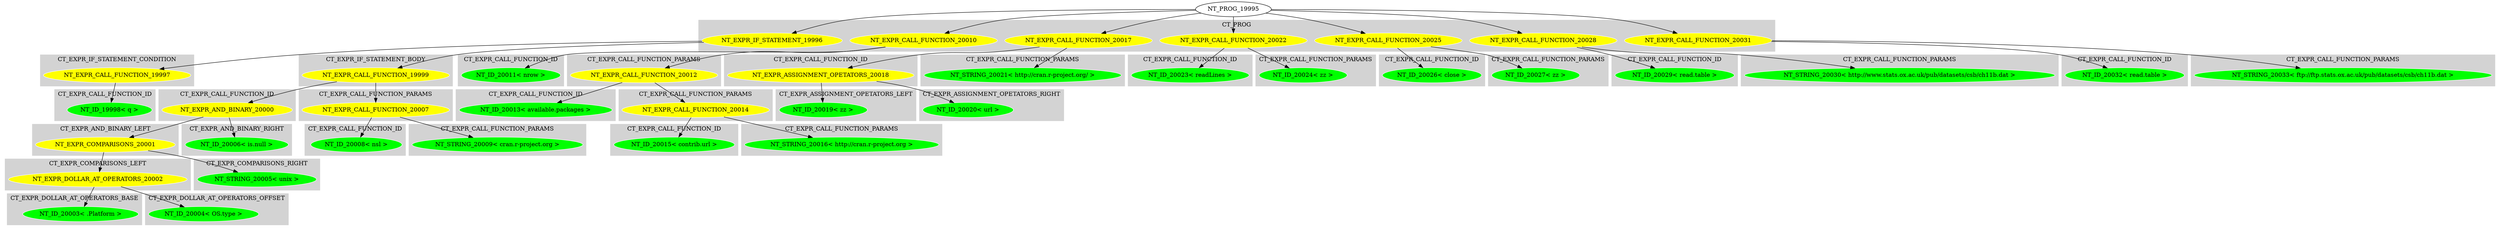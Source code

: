 digraph {

subgraph cluster0 {
 node [style=filled,color=white];
 style=filled;
 color=lightgrey;
 label = "CT_PROG";

"NT_EXPR_IF_STATEMENT_19996"
 [fillcolor = yellow]
"NT_EXPR_CALL_FUNCTION_20010"
 [fillcolor = yellow]
"NT_EXPR_CALL_FUNCTION_20017"
 [fillcolor = yellow]
"NT_EXPR_CALL_FUNCTION_20022"
 [fillcolor = yellow]
"NT_EXPR_CALL_FUNCTION_20025"
 [fillcolor = yellow]
"NT_EXPR_CALL_FUNCTION_20028"
 [fillcolor = yellow]
"NT_EXPR_CALL_FUNCTION_20031"
 [fillcolor = yellow]
}
"NT_PROG_19995"->"NT_EXPR_IF_STATEMENT_19996"
subgraph cluster1 {
 node [style=filled,color=white];
 style=filled;
 color=lightgrey;
 label = "CT_EXPR_IF_STATEMENT_CONDITION";

"NT_EXPR_CALL_FUNCTION_19997"
 [fillcolor = yellow]
}
subgraph cluster2 {
 node [style=filled,color=white];
 style=filled;
 color=lightgrey;
 label = "CT_EXPR_IF_STATEMENT_BODY";

"NT_EXPR_CALL_FUNCTION_19999"
 [fillcolor = yellow]
}
"NT_EXPR_IF_STATEMENT_19996"->"NT_EXPR_CALL_FUNCTION_19997"
subgraph cluster3 {
 node [style=filled,color=white];
 style=filled;
 color=lightgrey;
 label = "CT_EXPR_CALL_FUNCTION_ID";

"NT_ID_19998< q >"
 [fillcolor = green]
}
"NT_EXPR_CALL_FUNCTION_19997"->"NT_ID_19998< q >"
"NT_EXPR_IF_STATEMENT_19996"->"NT_EXPR_CALL_FUNCTION_19999"
subgraph cluster4 {
 node [style=filled,color=white];
 style=filled;
 color=lightgrey;
 label = "CT_EXPR_CALL_FUNCTION_ID";

"NT_EXPR_AND_BINARY_20000"
 [fillcolor = yellow]
}
subgraph cluster5 {
 node [style=filled,color=white];
 style=filled;
 color=lightgrey;
 label = "CT_EXPR_CALL_FUNCTION_PARAMS";

"NT_EXPR_CALL_FUNCTION_20007"
 [fillcolor = yellow]
}
"NT_EXPR_CALL_FUNCTION_19999"->"NT_EXPR_AND_BINARY_20000"
subgraph cluster6 {
 node [style=filled,color=white];
 style=filled;
 color=lightgrey;
 label = "CT_EXPR_AND_BINARY_LEFT";

"NT_EXPR_COMPARISONS_20001"
 [fillcolor = yellow]
}
subgraph cluster7 {
 node [style=filled,color=white];
 style=filled;
 color=lightgrey;
 label = "CT_EXPR_AND_BINARY_RIGHT";

"NT_ID_20006< is.null >"
 [fillcolor = green]
}
"NT_EXPR_AND_BINARY_20000"->"NT_EXPR_COMPARISONS_20001"
subgraph cluster8 {
 node [style=filled,color=white];
 style=filled;
 color=lightgrey;
 label = "CT_EXPR_COMPARISONS_LEFT";

"NT_EXPR_DOLLAR_AT_OPERATORS_20002"
 [fillcolor = yellow]
}
subgraph cluster9 {
 node [style=filled,color=white];
 style=filled;
 color=lightgrey;
 label = "CT_EXPR_COMPARISONS_RIGHT";

"NT_STRING_20005< unix >"
 [fillcolor = green]
}
"NT_EXPR_COMPARISONS_20001"->"NT_EXPR_DOLLAR_AT_OPERATORS_20002"
subgraph cluster10 {
 node [style=filled,color=white];
 style=filled;
 color=lightgrey;
 label = "CT_EXPR_DOLLAR_AT_OPERATORS_BASE";

"NT_ID_20003< .Platform >"
 [fillcolor = green]
}
subgraph cluster11 {
 node [style=filled,color=white];
 style=filled;
 color=lightgrey;
 label = "CT_EXPR_DOLLAR_AT_OPERATORS_OFFSET";

"NT_ID_20004< OS.type >"
 [fillcolor = green]
}
"NT_EXPR_DOLLAR_AT_OPERATORS_20002"->"NT_ID_20003< .Platform >"
"NT_EXPR_DOLLAR_AT_OPERATORS_20002"->"NT_ID_20004< OS.type >"
"NT_EXPR_COMPARISONS_20001"->"NT_STRING_20005< unix >"
"NT_EXPR_AND_BINARY_20000"->"NT_ID_20006< is.null >"
"NT_EXPR_CALL_FUNCTION_19999"->"NT_EXPR_CALL_FUNCTION_20007"
subgraph cluster12 {
 node [style=filled,color=white];
 style=filled;
 color=lightgrey;
 label = "CT_EXPR_CALL_FUNCTION_ID";

"NT_ID_20008< nsl >"
 [fillcolor = green]
}
subgraph cluster13 {
 node [style=filled,color=white];
 style=filled;
 color=lightgrey;
 label = "CT_EXPR_CALL_FUNCTION_PARAMS";

"NT_STRING_20009< cran.r-project.org >"
 [fillcolor = green]
}
"NT_EXPR_CALL_FUNCTION_20007"->"NT_ID_20008< nsl >"
"NT_EXPR_CALL_FUNCTION_20007"->"NT_STRING_20009< cran.r-project.org >"
"NT_PROG_19995"->"NT_EXPR_CALL_FUNCTION_20010"
subgraph cluster14 {
 node [style=filled,color=white];
 style=filled;
 color=lightgrey;
 label = "CT_EXPR_CALL_FUNCTION_ID";

"NT_ID_20011< nrow >"
 [fillcolor = green]
}
subgraph cluster15 {
 node [style=filled,color=white];
 style=filled;
 color=lightgrey;
 label = "CT_EXPR_CALL_FUNCTION_PARAMS";

"NT_EXPR_CALL_FUNCTION_20012"
 [fillcolor = yellow]
}
"NT_EXPR_CALL_FUNCTION_20010"->"NT_ID_20011< nrow >"
"NT_EXPR_CALL_FUNCTION_20010"->"NT_EXPR_CALL_FUNCTION_20012"
subgraph cluster16 {
 node [style=filled,color=white];
 style=filled;
 color=lightgrey;
 label = "CT_EXPR_CALL_FUNCTION_ID";

"NT_ID_20013< available.packages >"
 [fillcolor = green]
}
subgraph cluster17 {
 node [style=filled,color=white];
 style=filled;
 color=lightgrey;
 label = "CT_EXPR_CALL_FUNCTION_PARAMS";

"NT_EXPR_CALL_FUNCTION_20014"
 [fillcolor = yellow]
}
"NT_EXPR_CALL_FUNCTION_20012"->"NT_ID_20013< available.packages >"
"NT_EXPR_CALL_FUNCTION_20012"->"NT_EXPR_CALL_FUNCTION_20014"
subgraph cluster18 {
 node [style=filled,color=white];
 style=filled;
 color=lightgrey;
 label = "CT_EXPR_CALL_FUNCTION_ID";

"NT_ID_20015< contrib.url >"
 [fillcolor = green]
}
subgraph cluster19 {
 node [style=filled,color=white];
 style=filled;
 color=lightgrey;
 label = "CT_EXPR_CALL_FUNCTION_PARAMS";

"NT_STRING_20016< http://cran.r-project.org >"
 [fillcolor = green]
}
"NT_EXPR_CALL_FUNCTION_20014"->"NT_ID_20015< contrib.url >"
"NT_EXPR_CALL_FUNCTION_20014"->"NT_STRING_20016< http://cran.r-project.org >"
"NT_PROG_19995"->"NT_EXPR_CALL_FUNCTION_20017"
subgraph cluster20 {
 node [style=filled,color=white];
 style=filled;
 color=lightgrey;
 label = "CT_EXPR_CALL_FUNCTION_ID";

"NT_EXPR_ASSIGNMENT_OPETATORS_20018"
 [fillcolor = yellow]
}
subgraph cluster21 {
 node [style=filled,color=white];
 style=filled;
 color=lightgrey;
 label = "CT_EXPR_CALL_FUNCTION_PARAMS";

"NT_STRING_20021< http://cran.r-project.org/ >"
 [fillcolor = green]
}
"NT_EXPR_CALL_FUNCTION_20017"->"NT_EXPR_ASSIGNMENT_OPETATORS_20018"
subgraph cluster22 {
 node [style=filled,color=white];
 style=filled;
 color=lightgrey;
 label = "CT_EXPR_ASSIGNMENT_OPETATORS_LEFT";

"NT_ID_20019< zz >"
 [fillcolor = green]
}
subgraph cluster23 {
 node [style=filled,color=white];
 style=filled;
 color=lightgrey;
 label = "CT_EXPR_ASSIGNMENT_OPETATORS_RIGHT";

"NT_ID_20020< url >"
 [fillcolor = green]
}
"NT_EXPR_ASSIGNMENT_OPETATORS_20018"->"NT_ID_20019< zz >"
"NT_EXPR_ASSIGNMENT_OPETATORS_20018"->"NT_ID_20020< url >"
"NT_EXPR_CALL_FUNCTION_20017"->"NT_STRING_20021< http://cran.r-project.org/ >"
"NT_PROG_19995"->"NT_EXPR_CALL_FUNCTION_20022"
subgraph cluster24 {
 node [style=filled,color=white];
 style=filled;
 color=lightgrey;
 label = "CT_EXPR_CALL_FUNCTION_ID";

"NT_ID_20023< readLines >"
 [fillcolor = green]
}
subgraph cluster25 {
 node [style=filled,color=white];
 style=filled;
 color=lightgrey;
 label = "CT_EXPR_CALL_FUNCTION_PARAMS";

"NT_ID_20024< zz >"
 [fillcolor = green]
}
"NT_EXPR_CALL_FUNCTION_20022"->"NT_ID_20023< readLines >"
"NT_EXPR_CALL_FUNCTION_20022"->"NT_ID_20024< zz >"
"NT_PROG_19995"->"NT_EXPR_CALL_FUNCTION_20025"
subgraph cluster26 {
 node [style=filled,color=white];
 style=filled;
 color=lightgrey;
 label = "CT_EXPR_CALL_FUNCTION_ID";

"NT_ID_20026< close >"
 [fillcolor = green]
}
subgraph cluster27 {
 node [style=filled,color=white];
 style=filled;
 color=lightgrey;
 label = "CT_EXPR_CALL_FUNCTION_PARAMS";

"NT_ID_20027< zz >"
 [fillcolor = green]
}
"NT_EXPR_CALL_FUNCTION_20025"->"NT_ID_20026< close >"
"NT_EXPR_CALL_FUNCTION_20025"->"NT_ID_20027< zz >"
"NT_PROG_19995"->"NT_EXPR_CALL_FUNCTION_20028"
subgraph cluster28 {
 node [style=filled,color=white];
 style=filled;
 color=lightgrey;
 label = "CT_EXPR_CALL_FUNCTION_ID";

"NT_ID_20029< read.table >"
 [fillcolor = green]
}
subgraph cluster29 {
 node [style=filled,color=white];
 style=filled;
 color=lightgrey;
 label = "CT_EXPR_CALL_FUNCTION_PARAMS";

"NT_STRING_20030< http://www.stats.ox.ac.uk/pub/datasets/csb/ch11b.dat >"
 [fillcolor = green]
}
"NT_EXPR_CALL_FUNCTION_20028"->"NT_ID_20029< read.table >"
"NT_EXPR_CALL_FUNCTION_20028"->"NT_STRING_20030< http://www.stats.ox.ac.uk/pub/datasets/csb/ch11b.dat >"
"NT_PROG_19995"->"NT_EXPR_CALL_FUNCTION_20031"
subgraph cluster30 {
 node [style=filled,color=white];
 style=filled;
 color=lightgrey;
 label = "CT_EXPR_CALL_FUNCTION_ID";

"NT_ID_20032< read.table >"
 [fillcolor = green]
}
subgraph cluster31 {
 node [style=filled,color=white];
 style=filled;
 color=lightgrey;
 label = "CT_EXPR_CALL_FUNCTION_PARAMS";

"NT_STRING_20033< ftp://ftp.stats.ox.ac.uk/pub/datasets/csb/ch11b.dat >"
 [fillcolor = green]
}
"NT_EXPR_CALL_FUNCTION_20031"->"NT_ID_20032< read.table >"
"NT_EXPR_CALL_FUNCTION_20031"->"NT_STRING_20033< ftp://ftp.stats.ox.ac.uk/pub/datasets/csb/ch11b.dat >"
}
